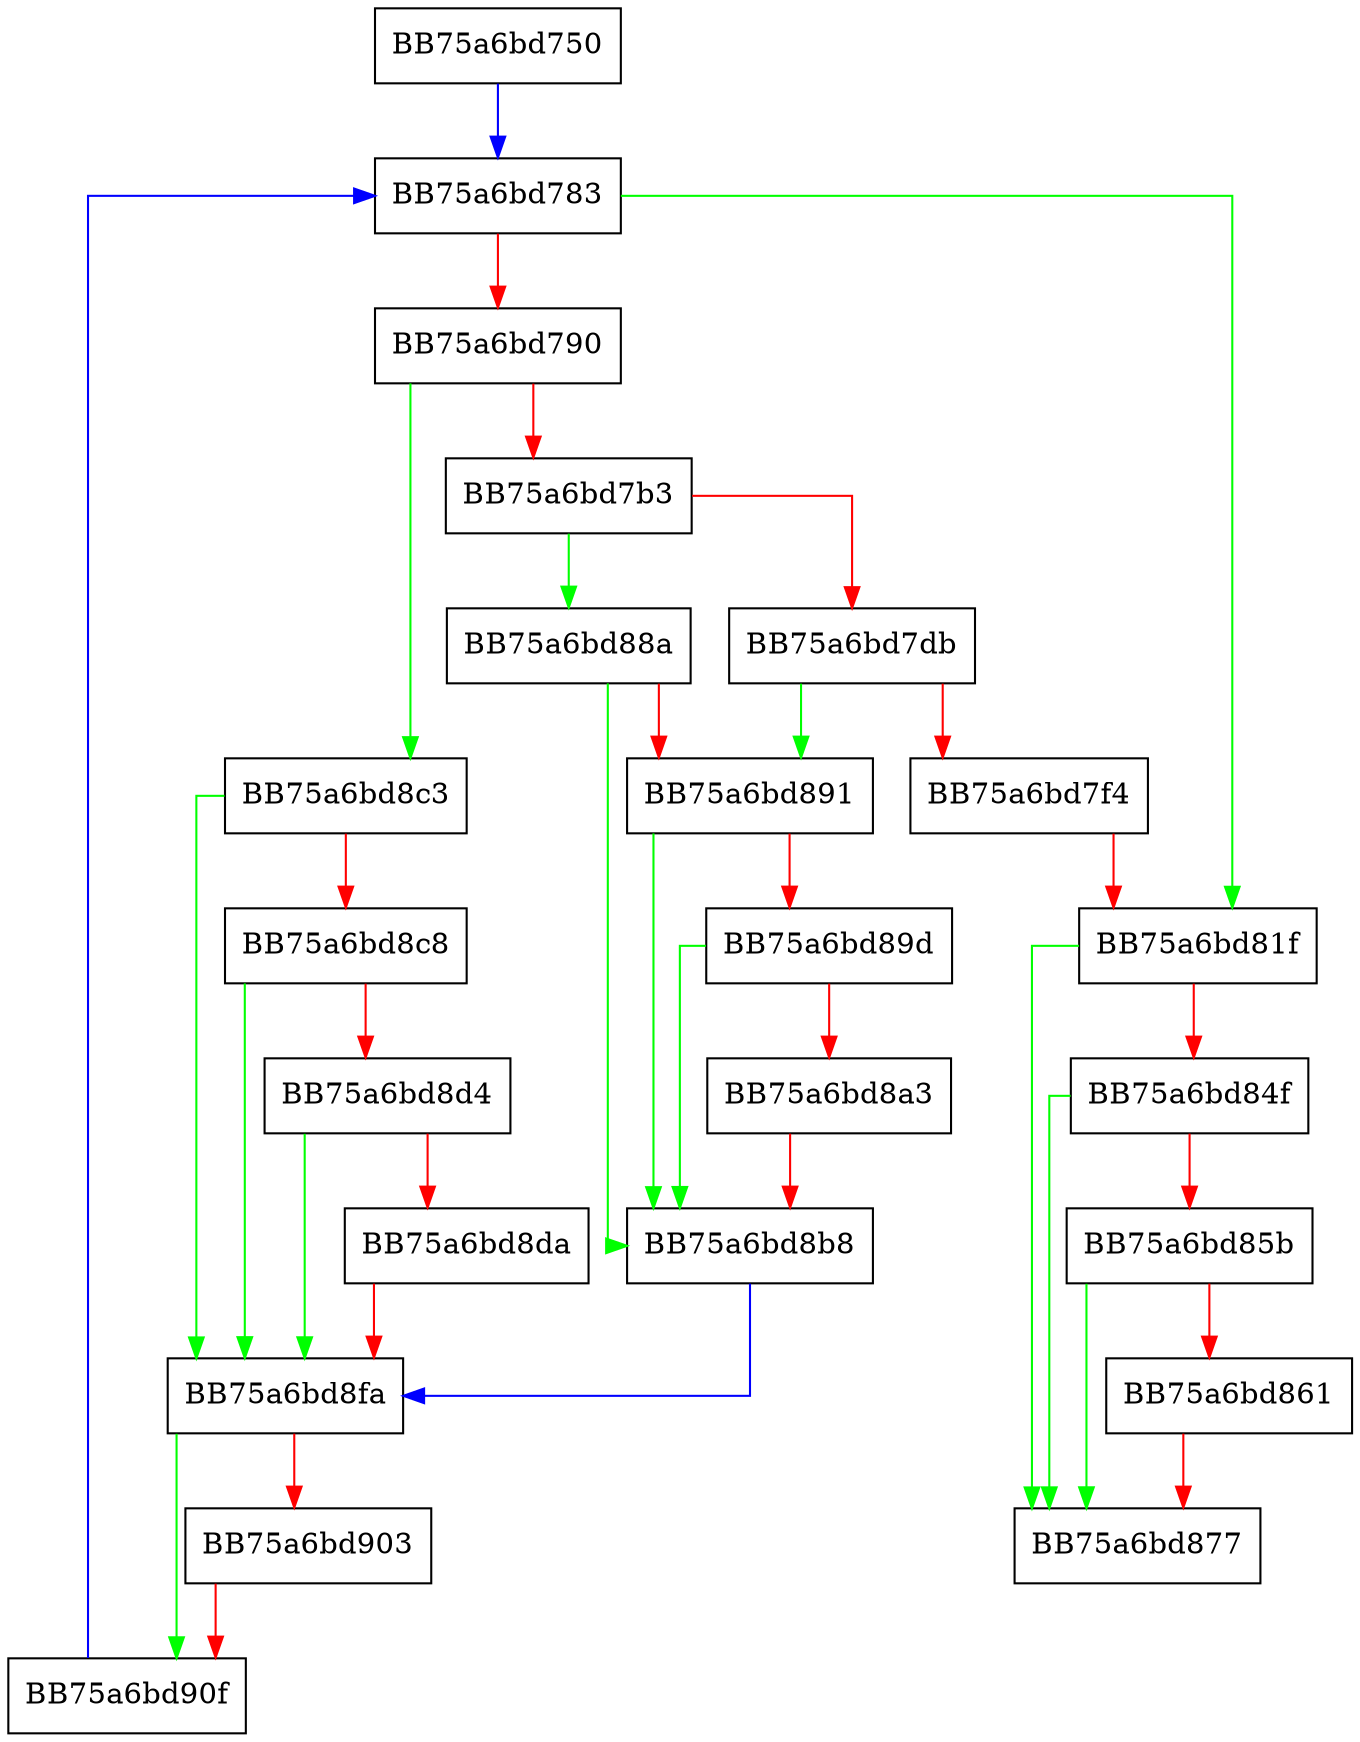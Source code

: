 digraph AddDeviceControlPolicyPrinter {
  node [shape="box"];
  graph [splines=ortho];
  BB75a6bd750 -> BB75a6bd783 [color="blue"];
  BB75a6bd783 -> BB75a6bd81f [color="green"];
  BB75a6bd783 -> BB75a6bd790 [color="red"];
  BB75a6bd790 -> BB75a6bd8c3 [color="green"];
  BB75a6bd790 -> BB75a6bd7b3 [color="red"];
  BB75a6bd7b3 -> BB75a6bd88a [color="green"];
  BB75a6bd7b3 -> BB75a6bd7db [color="red"];
  BB75a6bd7db -> BB75a6bd891 [color="green"];
  BB75a6bd7db -> BB75a6bd7f4 [color="red"];
  BB75a6bd7f4 -> BB75a6bd81f [color="red"];
  BB75a6bd81f -> BB75a6bd877 [color="green"];
  BB75a6bd81f -> BB75a6bd84f [color="red"];
  BB75a6bd84f -> BB75a6bd877 [color="green"];
  BB75a6bd84f -> BB75a6bd85b [color="red"];
  BB75a6bd85b -> BB75a6bd877 [color="green"];
  BB75a6bd85b -> BB75a6bd861 [color="red"];
  BB75a6bd861 -> BB75a6bd877 [color="red"];
  BB75a6bd88a -> BB75a6bd8b8 [color="green"];
  BB75a6bd88a -> BB75a6bd891 [color="red"];
  BB75a6bd891 -> BB75a6bd8b8 [color="green"];
  BB75a6bd891 -> BB75a6bd89d [color="red"];
  BB75a6bd89d -> BB75a6bd8b8 [color="green"];
  BB75a6bd89d -> BB75a6bd8a3 [color="red"];
  BB75a6bd8a3 -> BB75a6bd8b8 [color="red"];
  BB75a6bd8b8 -> BB75a6bd8fa [color="blue"];
  BB75a6bd8c3 -> BB75a6bd8fa [color="green"];
  BB75a6bd8c3 -> BB75a6bd8c8 [color="red"];
  BB75a6bd8c8 -> BB75a6bd8fa [color="green"];
  BB75a6bd8c8 -> BB75a6bd8d4 [color="red"];
  BB75a6bd8d4 -> BB75a6bd8fa [color="green"];
  BB75a6bd8d4 -> BB75a6bd8da [color="red"];
  BB75a6bd8da -> BB75a6bd8fa [color="red"];
  BB75a6bd8fa -> BB75a6bd90f [color="green"];
  BB75a6bd8fa -> BB75a6bd903 [color="red"];
  BB75a6bd903 -> BB75a6bd90f [color="red"];
  BB75a6bd90f -> BB75a6bd783 [color="blue"];
}